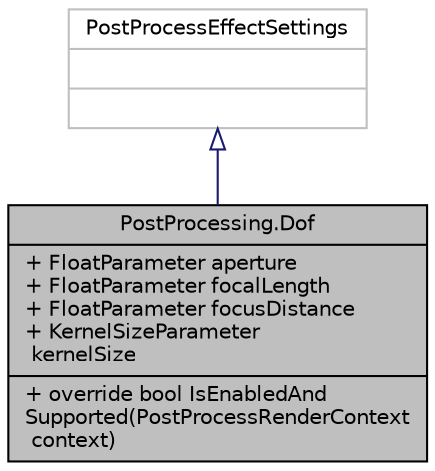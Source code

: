 digraph "PostProcessing.Dof"
{
 // INTERACTIVE_SVG=YES
 // LATEX_PDF_SIZE
  edge [fontname="Helvetica",fontsize="10",labelfontname="Helvetica",labelfontsize="10"];
  node [fontname="Helvetica",fontsize="10",shape=record];
  Node1 [label="{PostProcessing.Dof\n|+ FloatParameter aperture\l+ FloatParameter focalLength\l+ FloatParameter focusDistance\l+ KernelSizeParameter\l kernelSize\l|+ override bool IsEnabledAnd\lSupported(PostProcessRenderContext\l context)\l}",height=0.2,width=0.4,color="black", fillcolor="grey75", style="filled", fontcolor="black",tooltip="景深效果"];
  Node2 -> Node1 [dir="back",color="midnightblue",fontsize="10",style="solid",arrowtail="onormal",fontname="Helvetica"];
  Node2 [label="{PostProcessEffectSettings\n||}",height=0.2,width=0.4,color="grey75", fillcolor="white", style="filled",tooltip=" "];
}
